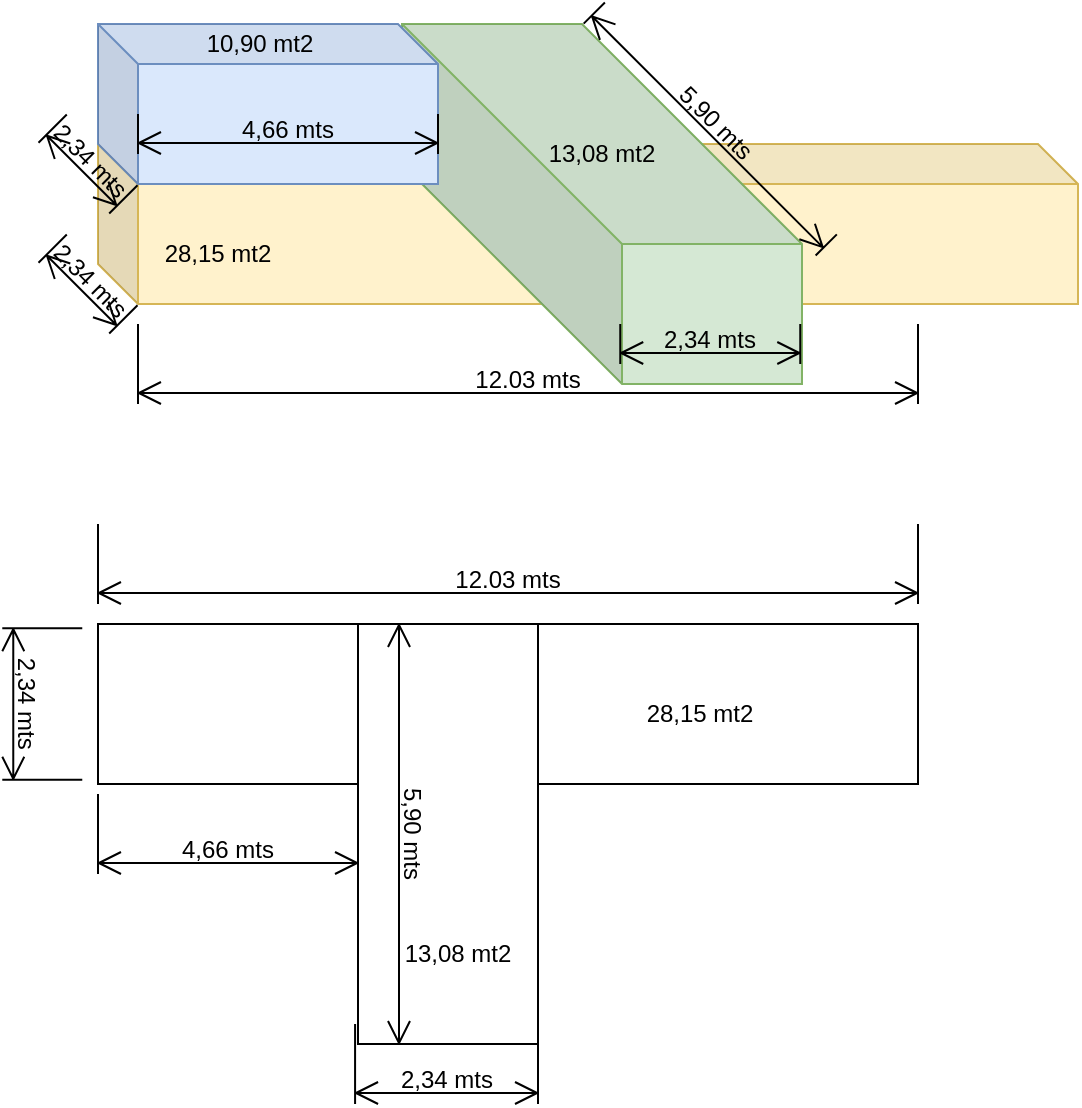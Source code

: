 <mxfile version="26.0.7">
  <diagram name="Page-1" id="61Vkv95G4U7oSuJywjrz">
    <mxGraphModel dx="1183" dy="734" grid="1" gridSize="10" guides="1" tooltips="1" connect="1" arrows="1" fold="1" page="1" pageScale="1" pageWidth="850" pageHeight="1100" math="0" shadow="0">
      <root>
        <mxCell id="0" />
        <mxCell id="1" parent="0" />
        <mxCell id="qJypHuBIZEy-QdpRI4N3-1" value="" style="shape=cube;whiteSpace=wrap;html=1;boundedLbl=1;backgroundOutline=1;darkOpacity=0.05;darkOpacity2=0.1;size=20;fillColor=#fff2cc;strokeColor=#d6b656;" vertex="1" parent="1">
          <mxGeometry x="110" y="120" width="490" height="80" as="geometry" />
        </mxCell>
        <mxCell id="qJypHuBIZEy-QdpRI4N3-2" value="" style="shape=cube;whiteSpace=wrap;html=1;boundedLbl=1;backgroundOutline=1;darkOpacity=0.05;darkOpacity2=0.1;size=110;fillColor=#d5e8d4;strokeColor=#82b366;" vertex="1" parent="1">
          <mxGeometry x="262" y="60" width="200" height="180" as="geometry" />
        </mxCell>
        <mxCell id="qJypHuBIZEy-QdpRI4N3-3" value="" style="rounded=0;whiteSpace=wrap;html=1;" vertex="1" parent="1">
          <mxGeometry x="110" y="360" width="410" height="80" as="geometry" />
        </mxCell>
        <mxCell id="qJypHuBIZEy-QdpRI4N3-4" value="" style="rounded=0;whiteSpace=wrap;html=1;" vertex="1" parent="1">
          <mxGeometry x="240" y="360" width="90" height="210" as="geometry" />
        </mxCell>
        <mxCell id="qJypHuBIZEy-QdpRI4N3-5" value="12.03 mts" style="shape=dimension;whiteSpace=wrap;html=1;align=center;points=[];verticalAlign=bottom;spacingBottom=3;labelBackgroundColor=none;" vertex="1" parent="1">
          <mxGeometry x="130" y="210" width="390" height="40" as="geometry" />
        </mxCell>
        <mxCell id="qJypHuBIZEy-QdpRI4N3-6" value="5,90 mts" style="shape=dimension;whiteSpace=wrap;html=1;align=center;points=[];verticalAlign=bottom;spacingBottom=3;labelBackgroundColor=none;rotation=45;" vertex="1" parent="1">
          <mxGeometry x="334.13" y="105" width="164" height="15" as="geometry" />
        </mxCell>
        <mxCell id="qJypHuBIZEy-QdpRI4N3-7" value="2,34 mts" style="shape=dimension;whiteSpace=wrap;html=1;align=center;points=[];verticalAlign=bottom;spacingBottom=3;labelBackgroundColor=none;" vertex="1" parent="1">
          <mxGeometry x="371.13" y="210" width="90" height="20" as="geometry" />
        </mxCell>
        <mxCell id="qJypHuBIZEy-QdpRI4N3-8" value="12.03 mts" style="shape=dimension;whiteSpace=wrap;html=1;align=center;points=[];verticalAlign=bottom;spacingBottom=3;labelBackgroundColor=none;" vertex="1" parent="1">
          <mxGeometry x="110" y="310" width="410" height="40" as="geometry" />
        </mxCell>
        <mxCell id="qJypHuBIZEy-QdpRI4N3-9" value="2,34 mts" style="shape=dimension;whiteSpace=wrap;html=1;align=center;points=[];verticalAlign=bottom;spacingBottom=3;labelBackgroundColor=none;" vertex="1" parent="1">
          <mxGeometry x="238.54" y="560" width="91.46" height="40" as="geometry" />
        </mxCell>
        <mxCell id="qJypHuBIZEy-QdpRI4N3-10" value="2,34 mts" style="shape=dimension;whiteSpace=wrap;html=1;align=center;points=[];verticalAlign=bottom;spacingBottom=3;labelBackgroundColor=none;rotation=90;" vertex="1" parent="1">
          <mxGeometry x="44.27" y="380" width="75.73" height="40" as="geometry" />
        </mxCell>
        <mxCell id="qJypHuBIZEy-QdpRI4N3-11" value="5,90 mts" style="shape=dimension;whiteSpace=wrap;html=1;align=center;points=[];verticalAlign=bottom;spacingBottom=3;labelBackgroundColor=none;rotation=90;" vertex="1" parent="1">
          <mxGeometry x="170" y="445" width="210" height="40" as="geometry" />
        </mxCell>
        <mxCell id="qJypHuBIZEy-QdpRI4N3-12" value="28,15 mt2" style="text;html=1;align=center;verticalAlign=middle;whiteSpace=wrap;rounded=0;" vertex="1" parent="1">
          <mxGeometry x="130" y="160" width="80" height="30" as="geometry" />
        </mxCell>
        <mxCell id="qJypHuBIZEy-QdpRI4N3-13" value="13,08 mt2" style="text;html=1;align=center;verticalAlign=middle;whiteSpace=wrap;rounded=0;" vertex="1" parent="1">
          <mxGeometry x="322" y="110" width="80" height="30" as="geometry" />
        </mxCell>
        <mxCell id="qJypHuBIZEy-QdpRI4N3-14" value="13,08 mt2" style="text;html=1;align=center;verticalAlign=middle;whiteSpace=wrap;rounded=0;" vertex="1" parent="1">
          <mxGeometry x="250" y="510" width="80" height="30" as="geometry" />
        </mxCell>
        <mxCell id="qJypHuBIZEy-QdpRI4N3-15" value="28,15 mt2" style="text;html=1;align=center;verticalAlign=middle;whiteSpace=wrap;rounded=0;" vertex="1" parent="1">
          <mxGeometry x="371.13" y="390" width="80" height="30" as="geometry" />
        </mxCell>
        <mxCell id="qJypHuBIZEy-QdpRI4N3-16" value="" style="shape=cube;whiteSpace=wrap;html=1;boundedLbl=1;backgroundOutline=1;darkOpacity=0.05;darkOpacity2=0.1;size=20;fillColor=#dae8fc;strokeColor=#6c8ebf;" vertex="1" parent="1">
          <mxGeometry x="110" y="60" width="170" height="80" as="geometry" />
        </mxCell>
        <mxCell id="qJypHuBIZEy-QdpRI4N3-17" value="4,66 mts" style="shape=dimension;whiteSpace=wrap;html=1;align=center;points=[];verticalAlign=bottom;spacingBottom=3;labelBackgroundColor=none;" vertex="1" parent="1">
          <mxGeometry x="110" y="445" width="130" height="40" as="geometry" />
        </mxCell>
        <mxCell id="qJypHuBIZEy-QdpRI4N3-18" value="2,34 mts" style="shape=dimension;whiteSpace=wrap;html=1;align=center;points=[];verticalAlign=bottom;spacingBottom=3;labelBackgroundColor=none;rotation=45;" vertex="1" parent="1">
          <mxGeometry x="80" y="180" width="50" height="20" as="geometry" />
        </mxCell>
        <mxCell id="qJypHuBIZEy-QdpRI4N3-19" value="4,66 mts" style="shape=dimension;whiteSpace=wrap;html=1;align=center;points=[];verticalAlign=bottom;spacingBottom=3;labelBackgroundColor=none;" vertex="1" parent="1">
          <mxGeometry x="130" y="105" width="150" height="20" as="geometry" />
        </mxCell>
        <mxCell id="qJypHuBIZEy-QdpRI4N3-20" value="2,34 mts" style="shape=dimension;whiteSpace=wrap;html=1;align=center;points=[];verticalAlign=bottom;spacingBottom=3;labelBackgroundColor=none;rotation=45;" vertex="1" parent="1">
          <mxGeometry x="80" y="120" width="50" height="20" as="geometry" />
        </mxCell>
        <mxCell id="qJypHuBIZEy-QdpRI4N3-21" value="10,90 mt2" style="text;html=1;align=center;verticalAlign=middle;whiteSpace=wrap;rounded=0;" vertex="1" parent="1">
          <mxGeometry x="151" y="55" width="80" height="30" as="geometry" />
        </mxCell>
      </root>
    </mxGraphModel>
  </diagram>
</mxfile>
